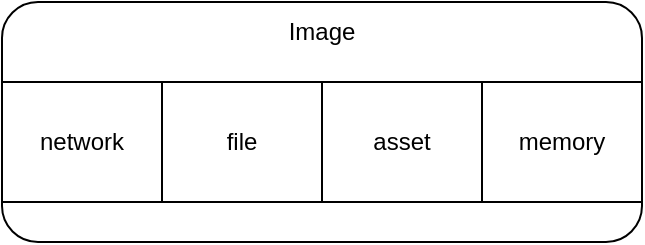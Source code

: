 <mxfile version="24.8.4">
  <diagram name="第 1 页" id="QkaB3zvSoz62LuB-CBwP">
    <mxGraphModel dx="1434" dy="746" grid="1" gridSize="10" guides="1" tooltips="1" connect="1" arrows="1" fold="1" page="1" pageScale="1" pageWidth="827" pageHeight="1169" math="0" shadow="0">
      <root>
        <mxCell id="0" />
        <mxCell id="1" parent="0" />
        <mxCell id="_AfeQkxeJRNFM-Y9Oi42-1" value="" style="rounded=1;whiteSpace=wrap;html=1;" vertex="1" parent="1">
          <mxGeometry x="120" y="600" width="320" height="120" as="geometry" />
        </mxCell>
        <mxCell id="_AfeQkxeJRNFM-Y9Oi42-2" value="Image" style="text;html=1;align=center;verticalAlign=middle;whiteSpace=wrap;rounded=0;" vertex="1" parent="1">
          <mxGeometry x="250" y="600" width="60" height="30" as="geometry" />
        </mxCell>
        <mxCell id="_AfeQkxeJRNFM-Y9Oi42-3" value="network" style="rounded=0;whiteSpace=wrap;html=1;" vertex="1" parent="1">
          <mxGeometry x="120" y="640" width="80" height="60" as="geometry" />
        </mxCell>
        <mxCell id="_AfeQkxeJRNFM-Y9Oi42-4" value="file" style="rounded=0;whiteSpace=wrap;html=1;" vertex="1" parent="1">
          <mxGeometry x="200" y="640" width="80" height="60" as="geometry" />
        </mxCell>
        <mxCell id="_AfeQkxeJRNFM-Y9Oi42-5" value="asset" style="rounded=0;whiteSpace=wrap;html=1;" vertex="1" parent="1">
          <mxGeometry x="280" y="640" width="80" height="60" as="geometry" />
        </mxCell>
        <mxCell id="_AfeQkxeJRNFM-Y9Oi42-6" value="memory" style="rounded=0;whiteSpace=wrap;html=1;" vertex="1" parent="1">
          <mxGeometry x="360" y="640" width="80" height="60" as="geometry" />
        </mxCell>
      </root>
    </mxGraphModel>
  </diagram>
</mxfile>
